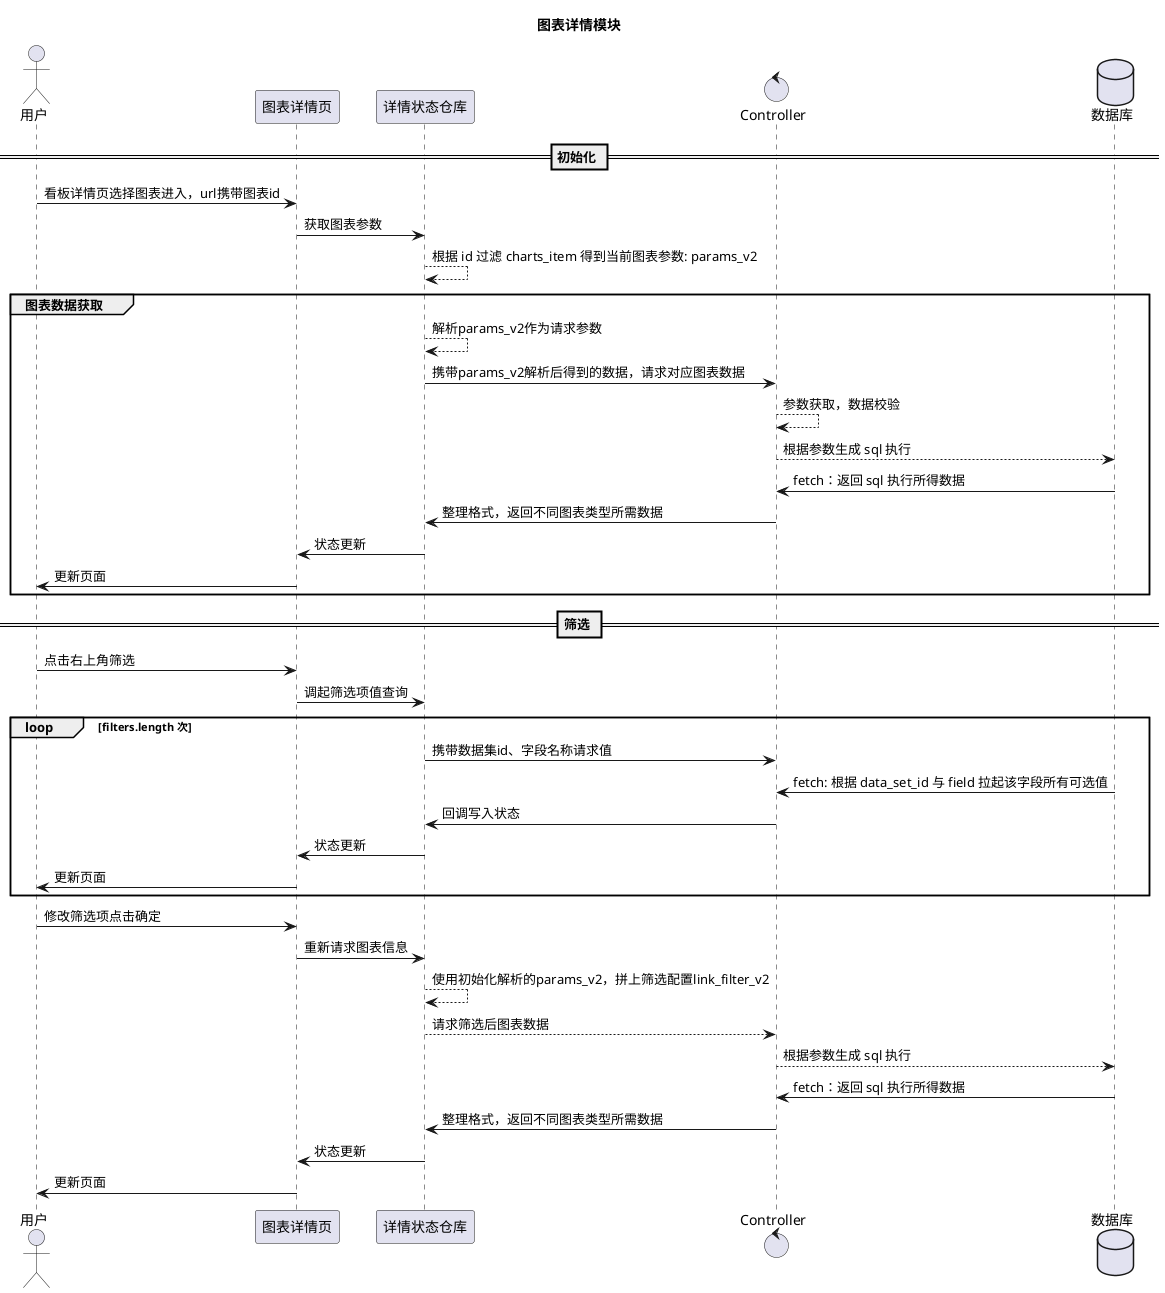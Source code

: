 @startuml pageInter
title 图表详情模块
actor       用户             as User
participant 图表详情页        as ChartDetial
participant 详情状态仓库         as Store
control     Controller      as Control
database    数据库           as Db
== 初始化 ==
User -> ChartDetial: 看板详情页选择图表进入，url携带图表id
ChartDetial -> Store: 获取图表参数
Store --> Store: 根据 id 过滤 charts_item 得到当前图表参数: params_v2
group 图表数据获取
  Store --> Store: 解析params_v2作为请求参数
  Store -> Control: 携带params_v2解析后得到的数据，请求对应图表数据
  Control --> Control: 参数获取，数据校验
  Control --> Db: 根据参数生成 sql 执行
  Db -> Control: fetch：返回 sql 执行所得数据
  Control -> Store: 整理格式，返回不同图表类型所需数据
  Store -> ChartDetial: 状态更新
  ChartDetial -> User: 更新页面
end
== 筛选 ==
User -> ChartDetial: 点击右上角筛选
ChartDetial -> Store: 调起筛选项值查询
loop filters.length 次
  Store -> Control: 携带数据集id、字段名称请求值
  Db -> Control: fetch: 根据 data_set_id 与 field 拉起该字段所有可选值
  Control -> Store: 回调写入状态
  Store -> ChartDetial: 状态更新
  ChartDetial -> User: 更新页面
end
User -> ChartDetial: 修改筛选项点击确定
ChartDetial -> Store: 重新请求图表信息
Store --> Store: 使用初始化解析的params_v2，拼上筛选配置link_filter_v2
Store --> Control: 请求筛选后图表数据
Control --> Db: 根据参数生成 sql 执行
Db -> Control: fetch：返回 sql 执行所得数据
Control -> Store: 整理格式，返回不同图表类型所需数据
Store -> ChartDetial: 状态更新
ChartDetial -> User: 更新页面
@enduml

